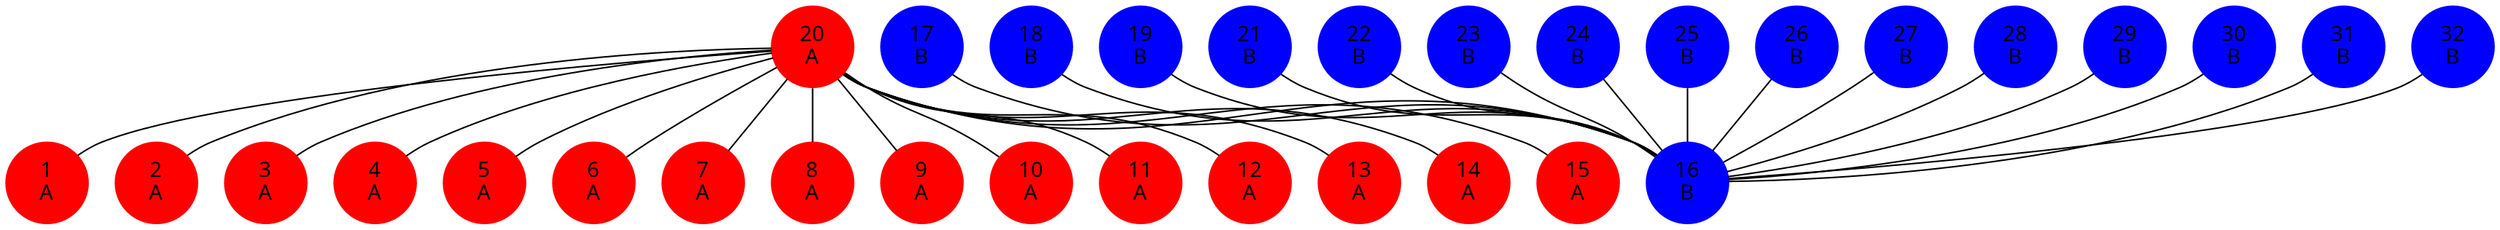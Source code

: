 graph G {
graph [overlap=false, orientation=portrait,splines=true, remincross=true];
node [color=grey, style=filled];
node [fontname="Verdana", size="30,30"];
"1\nA" [color = red] ;
"2\nA" [color = red] ;
"3\nA" [color = red] ;
"4\nA" [color = red] ;
"5\nA" [color = red] ;
"6\nA" [color = red] ;
"7\nA" [color = red] ;
"8\nA" [color = red] ;
"9\nA" [color = red] ;
"10\nA" [color = red] ;
"11\nA" [color = red] ;
"12\nA" [color = red] ;
"13\nA" [color = red] ;
"14\nA" [color = red] ;
"15\nA" [color = red] ;
"16\nB" [color = blue] ;
"17\nB" [color = blue] ;
"17\nB" -- "16\nB";
"18\nB" [color = blue] ;
"18\nB" -- "16\nB";
"19\nB" [color = blue] ;
"19\nB" -- "16\nB";
"20\nA" [color = red] ;
"20\nA" -- "1\nA";
"20\nA" -- "2\nA";
"20\nA" -- "3\nA";
"20\nA" -- "4\nA";
"20\nA" -- "5\nA";
"20\nA" -- "6\nA";
"20\nA" -- "7\nA";
"20\nA" -- "8\nA";
"20\nA" -- "9\nA";
"20\nA" -- "10\nA";
"20\nA" -- "11\nA";
"20\nA" -- "12\nA";
"20\nA" -- "13\nA";
"20\nA" -- "14\nA";
"20\nA" -- "15\nA";
"20\nA" -- "16\nB";
"21\nB" [color = blue] ;
"21\nB" -- "16\nB";
"22\nB" [color = blue] ;
"22\nB" -- "16\nB";
"23\nB" [color = blue] ;
"23\nB" -- "16\nB";
"24\nB" [color = blue] ;
"24\nB" -- "16\nB";
"25\nB" [color = blue] ;
"25\nB" -- "16\nB";
"26\nB" [color = blue] ;
"26\nB" -- "16\nB";
"27\nB" [color = blue] ;
"27\nB" -- "16\nB";
"28\nB" [color = blue] ;
"28\nB" -- "16\nB";
"29\nB" [color = blue] ;
"29\nB" -- "16\nB";
"30\nB" [color = blue] ;
"30\nB" -- "16\nB";
"31\nB" [color = blue] ;
"31\nB" -- "16\nB";
"32\nB" [color = blue] ;
"32\nB" -- "16\nB";
}